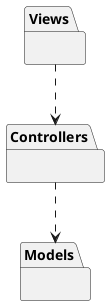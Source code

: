 @startuml
skinparam BackgroundColor transparent

Views ..> Controllers
Controllers ..> Models

package Views
{
}

package Controllers
{
}

package Models
{
}

@enduml